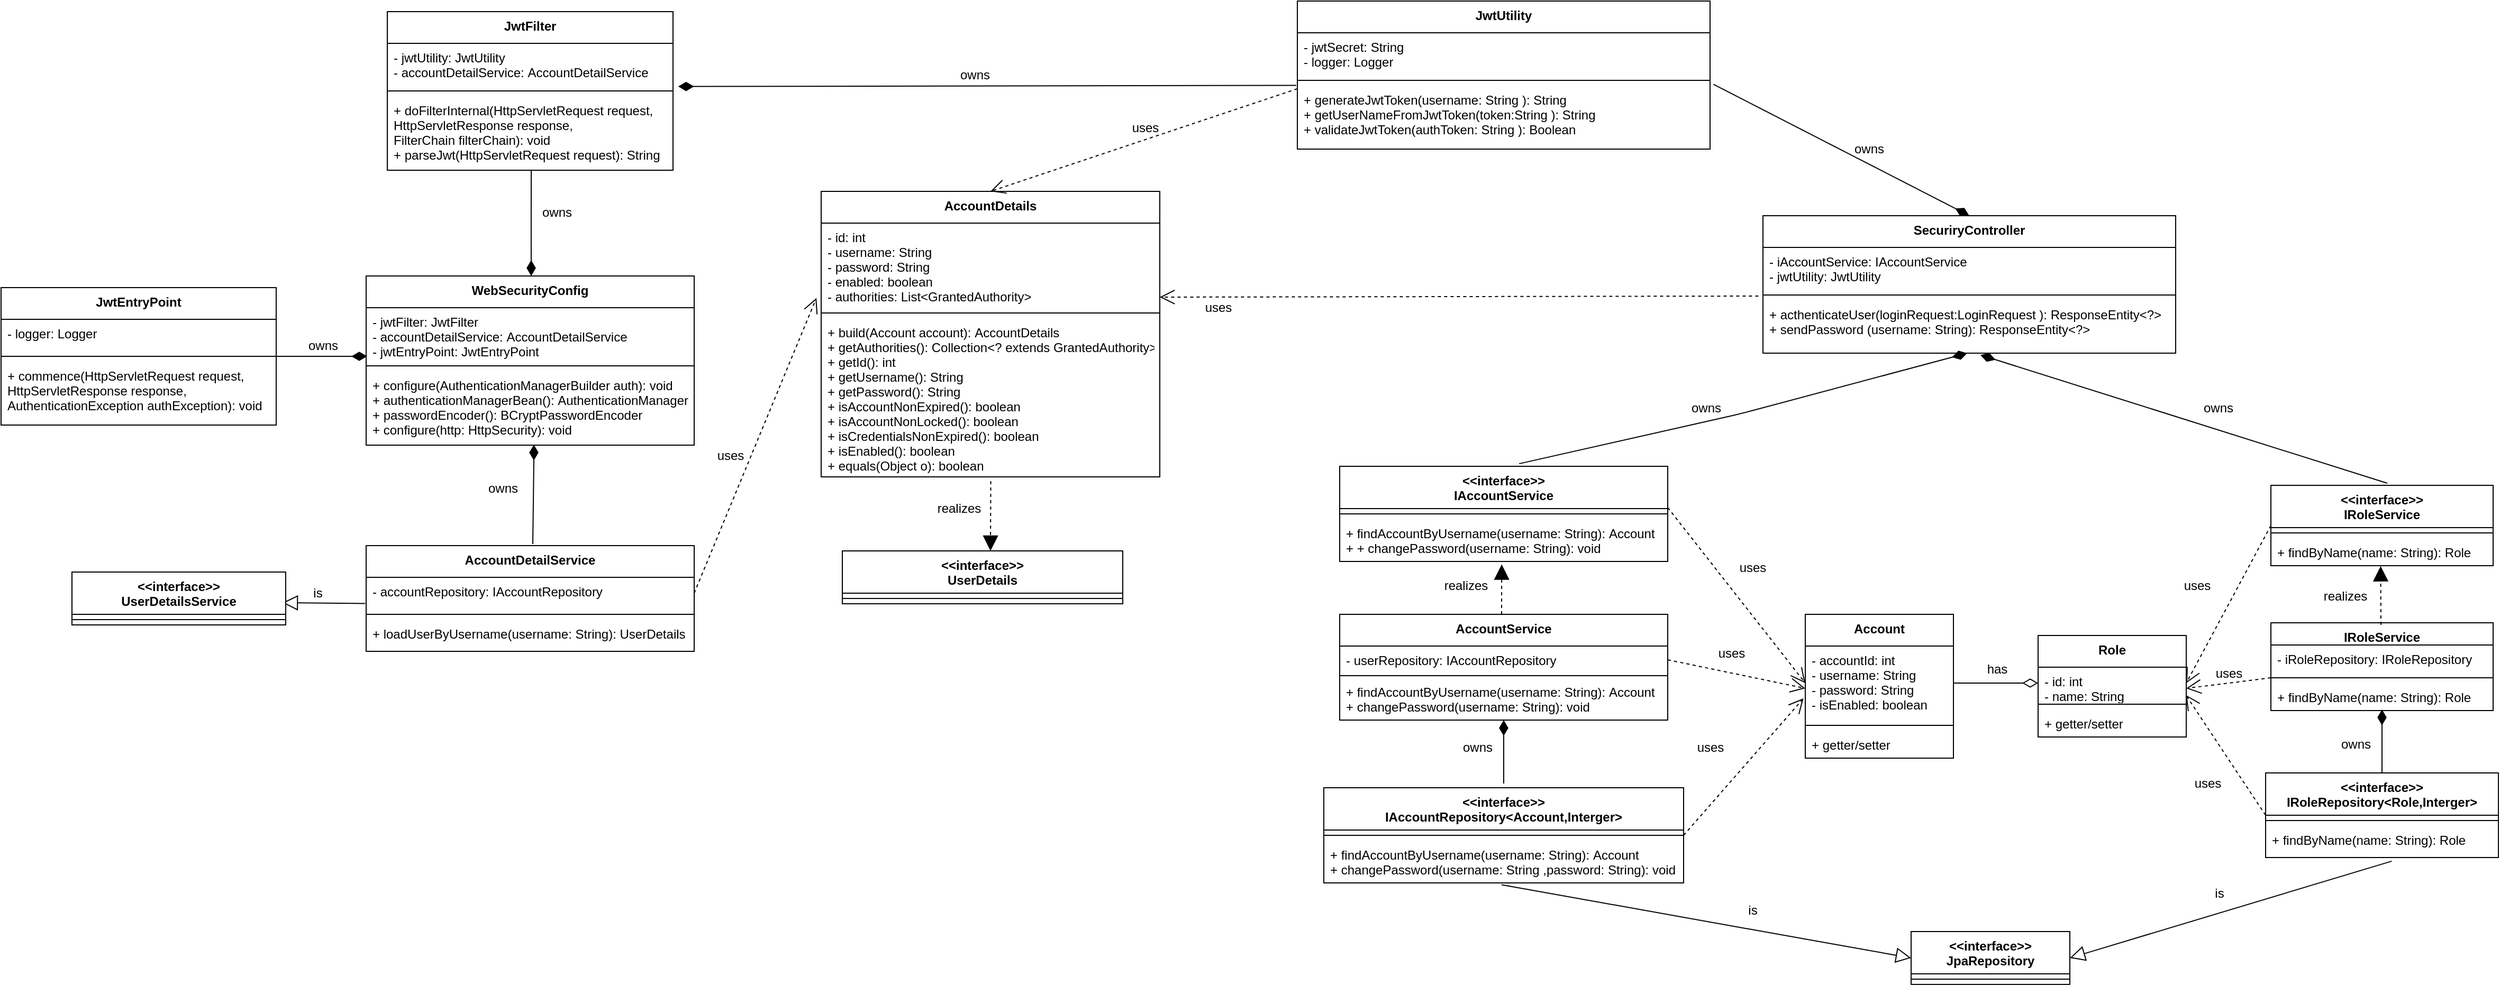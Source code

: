 <?xml version="1.0" encoding="UTF-8"?>
<mxfile version="21.1.1" type="google">
  <diagram name="Page-1" id="tdazp9f5zMu5pBbOTb5G">
    <mxGraphModel dx="1970" dy="427" grid="1" gridSize="10" guides="1" tooltips="1" connect="1" arrows="1" fold="1" page="1" pageScale="1" pageWidth="850" pageHeight="1100" math="0" shadow="0">
      <root>
        <mxCell id="0" />
        <mxCell id="1" parent="0" />
        <mxCell id="w7gPtx3uRcemljT8FCa9-7" value="" style="group;labelBackgroundColor=none;rotation=90;" parent="1" connectable="0" vertex="1">
          <mxGeometry x="-45" y="745" width="110" height="20" as="geometry" />
        </mxCell>
        <mxCell id="w7gPtx3uRcemljT8FCa9-8" value="" style="endArrow=diamondThin;endFill=1;endSize=12;html=1;labelBackgroundColor=none;fontColor=default;" parent="w7gPtx3uRcemljT8FCa9-7" edge="1">
          <mxGeometry width="160" relative="1" as="geometry">
            <mxPoint x="71" y="-25" as="sourcePoint" />
            <mxPoint x="71" y="75" as="targetPoint" />
            <Array as="points">
              <mxPoint x="70.938" y="35" />
            </Array>
          </mxGeometry>
        </mxCell>
        <mxCell id="w7gPtx3uRcemljT8FCa9-9" value="owns" style="text;html=1;align=center;verticalAlign=middle;resizable=0;points=[];autosize=1;labelBackgroundColor=none;rotation=0;" parent="w7gPtx3uRcemljT8FCa9-7" vertex="1">
          <mxGeometry x="75.002" y="5" width="40" height="20" as="geometry" />
        </mxCell>
        <mxCell id="w7gPtx3uRcemljT8FCa9-23" value="SecuriryController" style="swimlane;fontStyle=1;align=center;verticalAlign=top;childLayout=stackLayout;horizontal=1;startSize=30;horizontalStack=0;resizeParent=1;resizeParentMax=0;resizeLast=0;collapsible=1;marginBottom=0;swimlaneLine=1;rounded=0;shadow=0;glass=0;labelBackgroundColor=none;" parent="1" vertex="1">
          <mxGeometry x="1190" y="763" width="390" height="130" as="geometry" />
        </mxCell>
        <mxCell id="w7gPtx3uRcemljT8FCa9-24" value="- iAccountService: IAccountService&#xa;- jwtUtility: JwtUtility&#xa;&#xa;" style="text;strokeColor=none;fillColor=none;align=left;verticalAlign=top;spacingLeft=4;spacingRight=4;overflow=hidden;rotatable=0;points=[[0,0.5],[1,0.5]];portConstraint=eastwest;labelBackgroundColor=none;" parent="w7gPtx3uRcemljT8FCa9-23" vertex="1">
          <mxGeometry y="30" width="390" height="40" as="geometry" />
        </mxCell>
        <mxCell id="w7gPtx3uRcemljT8FCa9-25" value="" style="line;strokeWidth=1;fillColor=none;align=left;verticalAlign=middle;spacingTop=-1;spacingLeft=3;spacingRight=3;rotatable=0;labelPosition=right;points=[];portConstraint=eastwest;labelBackgroundColor=none;" parent="w7gPtx3uRcemljT8FCa9-23" vertex="1">
          <mxGeometry y="70" width="390" height="10" as="geometry" />
        </mxCell>
        <mxCell id="w7gPtx3uRcemljT8FCa9-26" value="+ acthenticateUser(loginRequest:LoginRequest ): ResponseEntity&lt;?&gt;&#xa;+ sendPassword (username: String): ResponseEntity&lt;?&gt;" style="text;strokeColor=none;fillColor=none;align=left;verticalAlign=top;spacingLeft=4;spacingRight=4;overflow=hidden;rotatable=0;points=[[0,0.5],[1,0.5]];portConstraint=eastwest;labelBackgroundColor=none;" parent="w7gPtx3uRcemljT8FCa9-23" vertex="1">
          <mxGeometry y="80" width="390" height="50" as="geometry" />
        </mxCell>
        <mxCell id="w7gPtx3uRcemljT8FCa9-27" value="JwtUtility" style="swimlane;fontStyle=1;align=center;verticalAlign=top;childLayout=stackLayout;horizontal=1;startSize=30;horizontalStack=0;resizeParent=1;resizeParentMax=0;resizeLast=0;collapsible=1;marginBottom=0;swimlaneLine=1;rounded=0;shadow=0;glass=0;labelBackgroundColor=none;" parent="1" vertex="1">
          <mxGeometry x="750" y="560" width="390" height="140" as="geometry" />
        </mxCell>
        <mxCell id="w7gPtx3uRcemljT8FCa9-28" value="- jwtSecret: String&#xa;- logger: Logger" style="text;strokeColor=none;fillColor=none;align=left;verticalAlign=top;spacingLeft=4;spacingRight=4;overflow=hidden;rotatable=0;points=[[0,0.5],[1,0.5]];portConstraint=eastwest;labelBackgroundColor=none;" parent="w7gPtx3uRcemljT8FCa9-27" vertex="1">
          <mxGeometry y="30" width="390" height="40" as="geometry" />
        </mxCell>
        <mxCell id="w7gPtx3uRcemljT8FCa9-29" value="" style="line;strokeWidth=1;fillColor=none;align=left;verticalAlign=middle;spacingTop=-1;spacingLeft=3;spacingRight=3;rotatable=0;labelPosition=right;points=[];portConstraint=eastwest;labelBackgroundColor=none;" parent="w7gPtx3uRcemljT8FCa9-27" vertex="1">
          <mxGeometry y="70" width="390" height="10" as="geometry" />
        </mxCell>
        <mxCell id="w7gPtx3uRcemljT8FCa9-30" value="+ generateJwtToken(username: String ): String&#xa;+ getUserNameFromJwtToken(token:String ): String&#xa;+ validateJwtToken(authToken: String ): Boolean" style="text;strokeColor=none;fillColor=none;align=left;verticalAlign=top;spacingLeft=4;spacingRight=4;overflow=hidden;rotatable=0;points=[[0,0.5],[1,0.5]];portConstraint=eastwest;labelBackgroundColor=none;" parent="w7gPtx3uRcemljT8FCa9-27" vertex="1">
          <mxGeometry y="80" width="390" height="60" as="geometry" />
        </mxCell>
        <mxCell id="w7gPtx3uRcemljT8FCa9-31" value="" style="group;labelBackgroundColor=none;rotation=90;fontSize=12;" parent="1" connectable="0" vertex="1">
          <mxGeometry x="1410" y="669" width="160" height="81" as="geometry" />
        </mxCell>
        <mxCell id="w7gPtx3uRcemljT8FCa9-33" value="owns" style="text;html=1;align=center;verticalAlign=middle;resizable=0;points=[];autosize=1;labelBackgroundColor=none;rotation=0;" parent="1" vertex="1">
          <mxGeometry x="1270" y="689.5" width="40" height="20" as="geometry" />
        </mxCell>
        <mxCell id="w7gPtx3uRcemljT8FCa9-37" value="JwtFilter" style="swimlane;fontStyle=1;align=center;verticalAlign=top;childLayout=stackLayout;horizontal=1;startSize=30;horizontalStack=0;resizeParent=1;resizeParentMax=0;resizeLast=0;collapsible=1;marginBottom=0;swimlaneLine=1;rounded=0;shadow=0;glass=0;labelBackgroundColor=none;" parent="1" vertex="1">
          <mxGeometry x="-110" y="570" width="270" height="150" as="geometry" />
        </mxCell>
        <mxCell id="w7gPtx3uRcemljT8FCa9-38" value="- jwtUtility: JwtUtility&#xa;- accountDetailService: AccountDetailService&#xa;&#xa;" style="text;strokeColor=none;fillColor=none;align=left;verticalAlign=top;spacingLeft=4;spacingRight=4;overflow=hidden;rotatable=0;points=[[0,0.5],[1,0.5]];portConstraint=eastwest;labelBackgroundColor=none;" parent="w7gPtx3uRcemljT8FCa9-37" vertex="1">
          <mxGeometry y="30" width="270" height="40" as="geometry" />
        </mxCell>
        <mxCell id="w7gPtx3uRcemljT8FCa9-39" value="" style="line;strokeWidth=1;fillColor=none;align=left;verticalAlign=middle;spacingTop=-1;spacingLeft=3;spacingRight=3;rotatable=0;labelPosition=right;points=[];portConstraint=eastwest;labelBackgroundColor=none;" parent="w7gPtx3uRcemljT8FCa9-37" vertex="1">
          <mxGeometry y="70" width="270" height="10" as="geometry" />
        </mxCell>
        <mxCell id="w7gPtx3uRcemljT8FCa9-40" value="+ doFilterInternal(HttpServletRequest request, &#xa;HttpServletResponse response,&#xa;                                FilterChain filterChain): void&#xa;+ parseJwt(HttpServletRequest request): String" style="text;strokeColor=none;fillColor=none;align=left;verticalAlign=top;spacingLeft=4;spacingRight=4;overflow=hidden;rotatable=0;points=[[0,0.5],[1,0.5]];portConstraint=eastwest;labelBackgroundColor=none;" parent="w7gPtx3uRcemljT8FCa9-37" vertex="1">
          <mxGeometry y="80" width="270" height="70" as="geometry" />
        </mxCell>
        <mxCell id="w7gPtx3uRcemljT8FCa9-48" value="" style="group;labelBackgroundColor=none;rotation=-90;" parent="1" connectable="0" vertex="1">
          <mxGeometry x="1160" y="949" width="160" height="126" as="geometry" />
        </mxCell>
        <mxCell id="w7gPtx3uRcemljT8FCa9-49" value="owns" style="text;html=1;align=center;verticalAlign=middle;resizable=0;points=[];autosize=1;labelBackgroundColor=none;rotation=0;" parent="w7gPtx3uRcemljT8FCa9-48" vertex="1">
          <mxGeometry x="-44" y="-14" width="40" height="20" as="geometry" />
        </mxCell>
        <mxCell id="w7gPtx3uRcemljT8FCa9-50" value="" style="endArrow=diamondThin;endFill=1;endSize=12;html=1;labelBackgroundColor=none;fontColor=default;entryX=0.495;entryY=1;entryDx=0;entryDy=0;entryPerimeter=0;exitX=0.547;exitY=-0.027;exitDx=0;exitDy=0;exitPerimeter=0;" parent="1" source="w7gPtx3uRcemljT8FCa9-51" target="w7gPtx3uRcemljT8FCa9-26" edge="1">
          <mxGeometry width="160" relative="1" as="geometry">
            <mxPoint x="943" y="1010" as="sourcePoint" />
            <mxPoint x="943" y="906" as="targetPoint" />
            <Array as="points">
              <mxPoint x="1170" y="950" />
            </Array>
          </mxGeometry>
        </mxCell>
        <mxCell id="w7gPtx3uRcemljT8FCa9-51" value="&lt;&lt;interface&gt;&gt;&#xa;IAccountService" style="swimlane;fontStyle=1;align=center;verticalAlign=top;childLayout=stackLayout;horizontal=1;startSize=40;horizontalStack=0;resizeParent=1;resizeParentMax=0;resizeLast=0;collapsible=1;marginBottom=0;swimlaneLine=1;rounded=0;shadow=0;glass=0;labelBackgroundColor=none;" parent="1" vertex="1">
          <mxGeometry x="790" y="1000" width="310" height="90" as="geometry" />
        </mxCell>
        <mxCell id="w7gPtx3uRcemljT8FCa9-52" value="" style="line;strokeWidth=1;fillColor=none;align=left;verticalAlign=middle;spacingTop=-1;spacingLeft=3;spacingRight=3;rotatable=0;labelPosition=right;points=[];portConstraint=eastwest;labelBackgroundColor=none;" parent="w7gPtx3uRcemljT8FCa9-51" vertex="1">
          <mxGeometry y="40" width="310" height="10" as="geometry" />
        </mxCell>
        <mxCell id="w7gPtx3uRcemljT8FCa9-53" value="+ findAccountByUsername(username: String): Account&#xa;+ + changePassword(username: String): void" style="text;strokeColor=none;fillColor=none;align=left;verticalAlign=top;spacingLeft=4;spacingRight=4;overflow=hidden;rotatable=0;points=[[0,0.5],[1,0.5]];portConstraint=eastwest;labelBackgroundColor=none;" parent="w7gPtx3uRcemljT8FCa9-51" vertex="1">
          <mxGeometry y="50" width="310" height="40" as="geometry" />
        </mxCell>
        <mxCell id="w7gPtx3uRcemljT8FCa9-54" value="Account" style="swimlane;fontStyle=1;align=center;verticalAlign=top;childLayout=stackLayout;horizontal=1;startSize=30;horizontalStack=0;resizeParent=1;resizeParentMax=0;resizeLast=0;collapsible=1;marginBottom=0;swimlaneLine=1;rounded=0;shadow=0;glass=0;labelBackgroundColor=none;" parent="1" vertex="1">
          <mxGeometry x="1230" y="1140" width="140" height="136" as="geometry" />
        </mxCell>
        <mxCell id="w7gPtx3uRcemljT8FCa9-55" value="- accountId: int&#xa;- username: String&#xa;- password: String&#xa;- isEnabled: boolean" style="text;strokeColor=none;fillColor=none;align=left;verticalAlign=top;spacingLeft=4;spacingRight=4;overflow=hidden;rotatable=0;points=[[0,0.5],[1,0.5]];portConstraint=eastwest;labelBackgroundColor=none;" parent="w7gPtx3uRcemljT8FCa9-54" vertex="1">
          <mxGeometry y="30" width="140" height="70" as="geometry" />
        </mxCell>
        <mxCell id="w7gPtx3uRcemljT8FCa9-56" value="" style="line;strokeWidth=1;fillColor=none;align=left;verticalAlign=middle;spacingTop=-1;spacingLeft=3;spacingRight=3;rotatable=0;labelPosition=right;points=[];portConstraint=eastwest;labelBackgroundColor=none;" parent="w7gPtx3uRcemljT8FCa9-54" vertex="1">
          <mxGeometry y="100" width="140" height="10" as="geometry" />
        </mxCell>
        <mxCell id="w7gPtx3uRcemljT8FCa9-57" value="+ getter/setter" style="text;strokeColor=none;fillColor=none;align=left;verticalAlign=top;spacingLeft=4;spacingRight=4;overflow=hidden;rotatable=0;points=[[0,0.5],[1,0.5]];portConstraint=eastwest;labelBackgroundColor=none;" parent="w7gPtx3uRcemljT8FCa9-54" vertex="1">
          <mxGeometry y="110" width="140" height="26" as="geometry" />
        </mxCell>
        <mxCell id="QwmQptPdiA0MiXCpRBTf-1" value="WebSecurityConfig" style="swimlane;fontStyle=1;align=center;verticalAlign=top;childLayout=stackLayout;horizontal=1;startSize=30;horizontalStack=0;resizeParent=1;resizeParentMax=0;resizeLast=0;collapsible=1;marginBottom=0;swimlaneLine=1;rounded=0;shadow=0;glass=0;labelBackgroundColor=none;" parent="1" vertex="1">
          <mxGeometry x="-130" y="820" width="310" height="160" as="geometry" />
        </mxCell>
        <mxCell id="QwmQptPdiA0MiXCpRBTf-2" value="- jwtFilter: JwtFilter&#xa;- accountDetailService: AccountDetailService&#xa;- jwtEntryPoint: JwtEntryPoint&#xa;" style="text;strokeColor=none;fillColor=none;align=left;verticalAlign=top;spacingLeft=4;spacingRight=4;overflow=hidden;rotatable=0;points=[[0,0.5],[1,0.5]];portConstraint=eastwest;labelBackgroundColor=none;" parent="QwmQptPdiA0MiXCpRBTf-1" vertex="1">
          <mxGeometry y="30" width="310" height="50" as="geometry" />
        </mxCell>
        <mxCell id="QwmQptPdiA0MiXCpRBTf-3" value="" style="line;strokeWidth=1;fillColor=none;align=left;verticalAlign=middle;spacingTop=-1;spacingLeft=3;spacingRight=3;rotatable=0;labelPosition=right;points=[];portConstraint=eastwest;labelBackgroundColor=none;" parent="QwmQptPdiA0MiXCpRBTf-1" vertex="1">
          <mxGeometry y="80" width="310" height="10" as="geometry" />
        </mxCell>
        <mxCell id="QwmQptPdiA0MiXCpRBTf-4" value="+ configure(AuthenticationManagerBuilder auth): void&#xa;+ authenticationManagerBean(): AuthenticationManager&#xa;+ passwordEncoder(): BCryptPasswordEncoder&#xa;+ configure(http: HttpSecurity): void" style="text;strokeColor=none;fillColor=none;align=left;verticalAlign=top;spacingLeft=4;spacingRight=4;overflow=hidden;rotatable=0;points=[[0,0.5],[1,0.5]];portConstraint=eastwest;labelBackgroundColor=none;" parent="QwmQptPdiA0MiXCpRBTf-1" vertex="1">
          <mxGeometry y="90" width="310" height="70" as="geometry" />
        </mxCell>
        <mxCell id="BWoj2JAu0uHLrCxFoVdS-1" value="AccountDetailService" style="swimlane;fontStyle=1;align=center;verticalAlign=top;childLayout=stackLayout;horizontal=1;startSize=30;horizontalStack=0;resizeParent=1;resizeParentMax=0;resizeLast=0;collapsible=1;marginBottom=0;swimlaneLine=1;rounded=0;shadow=0;glass=0;labelBackgroundColor=none;" parent="1" vertex="1">
          <mxGeometry x="-130" y="1075" width="310" height="100" as="geometry" />
        </mxCell>
        <mxCell id="BWoj2JAu0uHLrCxFoVdS-2" value="- accountRepository: IAccountRepository" style="text;strokeColor=none;fillColor=none;align=left;verticalAlign=top;spacingLeft=4;spacingRight=4;overflow=hidden;rotatable=0;points=[[0,0.5],[1,0.5]];portConstraint=eastwest;labelBackgroundColor=none;" parent="BWoj2JAu0uHLrCxFoVdS-1" vertex="1">
          <mxGeometry y="30" width="310" height="30" as="geometry" />
        </mxCell>
        <mxCell id="BWoj2JAu0uHLrCxFoVdS-3" value="" style="line;strokeWidth=1;fillColor=none;align=left;verticalAlign=middle;spacingTop=-1;spacingLeft=3;spacingRight=3;rotatable=0;labelPosition=right;points=[];portConstraint=eastwest;labelBackgroundColor=none;" parent="BWoj2JAu0uHLrCxFoVdS-1" vertex="1">
          <mxGeometry y="60" width="310" height="10" as="geometry" />
        </mxCell>
        <mxCell id="BWoj2JAu0uHLrCxFoVdS-4" value="+ loadUserByUsername(username: String): UserDetails" style="text;strokeColor=none;fillColor=none;align=left;verticalAlign=top;spacingLeft=4;spacingRight=4;overflow=hidden;rotatable=0;points=[[0,0.5],[1,0.5]];portConstraint=eastwest;labelBackgroundColor=none;" parent="BWoj2JAu0uHLrCxFoVdS-1" vertex="1">
          <mxGeometry y="70" width="310" height="30" as="geometry" />
        </mxCell>
        <mxCell id="BWoj2JAu0uHLrCxFoVdS-8" value="&lt;&lt;interface&gt;&gt;&#xa;IAccountRepository&lt;Account,Interger&gt;" style="swimlane;fontStyle=1;align=center;verticalAlign=top;childLayout=stackLayout;horizontal=1;startSize=40;horizontalStack=0;resizeParent=1;resizeParentMax=0;resizeLast=0;collapsible=1;marginBottom=0;swimlaneLine=1;rounded=0;shadow=0;glass=0;labelBackgroundColor=none;" parent="1" vertex="1">
          <mxGeometry x="775.0" y="1304" width="340" height="90" as="geometry" />
        </mxCell>
        <mxCell id="BWoj2JAu0uHLrCxFoVdS-10" value="" style="line;strokeWidth=1;fillColor=none;align=left;verticalAlign=middle;spacingTop=-1;spacingLeft=3;spacingRight=3;rotatable=0;labelPosition=right;points=[];portConstraint=eastwest;labelBackgroundColor=none;" parent="BWoj2JAu0uHLrCxFoVdS-8" vertex="1">
          <mxGeometry y="40" width="340" height="10" as="geometry" />
        </mxCell>
        <mxCell id="BWoj2JAu0uHLrCxFoVdS-11" value="+ findAccountByUsername(username: String): Account&#xa;+ changePassword(username: String ,password: String): void" style="text;strokeColor=none;fillColor=none;align=left;verticalAlign=top;spacingLeft=4;spacingRight=4;overflow=hidden;rotatable=0;points=[[0,0.5],[1,0.5]];portConstraint=eastwest;labelBackgroundColor=none;" parent="BWoj2JAu0uHLrCxFoVdS-8" vertex="1">
          <mxGeometry y="50" width="340" height="40" as="geometry" />
        </mxCell>
        <mxCell id="BWoj2JAu0uHLrCxFoVdS-12" value="JwtEntryPoint" style="swimlane;fontStyle=1;align=center;verticalAlign=top;childLayout=stackLayout;horizontal=1;startSize=30;horizontalStack=0;resizeParent=1;resizeParentMax=0;resizeLast=0;collapsible=1;marginBottom=0;swimlaneLine=1;rounded=0;shadow=0;glass=0;labelBackgroundColor=none;" parent="1" vertex="1">
          <mxGeometry x="-475" y="831" width="260" height="130" as="geometry" />
        </mxCell>
        <mxCell id="BWoj2JAu0uHLrCxFoVdS-13" value="- logger: Logger" style="text;strokeColor=none;fillColor=none;align=left;verticalAlign=top;spacingLeft=4;spacingRight=4;overflow=hidden;rotatable=0;points=[[0,0.5],[1,0.5]];portConstraint=eastwest;labelBackgroundColor=none;" parent="BWoj2JAu0uHLrCxFoVdS-12" vertex="1">
          <mxGeometry y="30" width="260" height="30" as="geometry" />
        </mxCell>
        <mxCell id="BWoj2JAu0uHLrCxFoVdS-14" value="" style="line;strokeWidth=1;fillColor=none;align=left;verticalAlign=middle;spacingTop=-1;spacingLeft=3;spacingRight=3;rotatable=0;labelPosition=right;points=[];portConstraint=eastwest;labelBackgroundColor=none;" parent="BWoj2JAu0uHLrCxFoVdS-12" vertex="1">
          <mxGeometry y="60" width="260" height="10" as="geometry" />
        </mxCell>
        <mxCell id="BWoj2JAu0uHLrCxFoVdS-15" value="+ commence(HttpServletRequest request, &#xa;HttpServletResponse response, &#xa;AuthenticationException authException): void" style="text;strokeColor=none;fillColor=none;align=left;verticalAlign=top;spacingLeft=4;spacingRight=4;overflow=hidden;rotatable=0;points=[[0,0.5],[1,0.5]];portConstraint=eastwest;labelBackgroundColor=none;" parent="BWoj2JAu0uHLrCxFoVdS-12" vertex="1">
          <mxGeometry y="70" width="260" height="60" as="geometry" />
        </mxCell>
        <mxCell id="BWoj2JAu0uHLrCxFoVdS-18" value="" style="endArrow=diamondThin;endFill=1;endSize=12;html=1;labelBackgroundColor=none;fontColor=default;" parent="1" edge="1">
          <mxGeometry width="160" relative="1" as="geometry">
            <mxPoint x="-269" y="896" as="sourcePoint" />
            <mxPoint x="-129" y="896" as="targetPoint" />
            <Array as="points" />
          </mxGeometry>
        </mxCell>
        <mxCell id="BWoj2JAu0uHLrCxFoVdS-19" value="owns" style="text;html=1;align=center;verticalAlign=middle;resizable=0;points=[];autosize=1;labelBackgroundColor=none;rotation=0;" parent="1" vertex="1">
          <mxGeometry x="-191" y="876" width="40" height="20" as="geometry" />
        </mxCell>
        <mxCell id="BWoj2JAu0uHLrCxFoVdS-20" value="" style="group;labelBackgroundColor=none;rotation=-90;" parent="1" connectable="0" vertex="1">
          <mxGeometry x="-40.5" y="1017.5" width="105" height="20" as="geometry" />
        </mxCell>
        <mxCell id="BWoj2JAu0uHLrCxFoVdS-21" value="" style="endArrow=diamondThin;endFill=1;endSize=12;html=1;labelBackgroundColor=none;fontColor=default;" parent="BWoj2JAu0uHLrCxFoVdS-20" edge="1">
          <mxGeometry width="160" relative="1" as="geometry">
            <mxPoint x="68" y="56" as="sourcePoint" />
            <mxPoint x="69" y="-38" as="targetPoint" />
            <Array as="points">
              <mxPoint x="69" y="-24" />
            </Array>
          </mxGeometry>
        </mxCell>
        <mxCell id="BWoj2JAu0uHLrCxFoVdS-22" value="owns" style="text;html=1;align=center;verticalAlign=middle;resizable=0;points=[];autosize=1;labelBackgroundColor=none;rotation=0;" parent="BWoj2JAu0uHLrCxFoVdS-20" vertex="1">
          <mxGeometry x="19" y="-7" width="40" height="20" as="geometry" />
        </mxCell>
        <mxCell id="BWoj2JAu0uHLrCxFoVdS-24" value="owns" style="text;html=1;align=center;verticalAlign=middle;resizable=0;points=[];autosize=1;labelBackgroundColor=none;rotation=0;" parent="1" vertex="1">
          <mxGeometry x="425" y="620" width="40" height="20" as="geometry" />
        </mxCell>
        <mxCell id="BWoj2JAu0uHLrCxFoVdS-25" value="" style="endArrow=diamondThin;endFill=1;endSize=12;html=1;labelBackgroundColor=none;fontColor=default;exitX=-0.003;exitY=-0.005;exitDx=0;exitDy=0;exitPerimeter=0;entryX=1.018;entryY=1.02;entryDx=0;entryDy=0;entryPerimeter=0;" parent="1" source="w7gPtx3uRcemljT8FCa9-30" target="w7gPtx3uRcemljT8FCa9-38" edge="1">
          <mxGeometry width="160" relative="1" as="geometry">
            <mxPoint x="537" y="640" as="sourcePoint" />
            <mxPoint x="347" y="640" as="targetPoint" />
            <Array as="points" />
          </mxGeometry>
        </mxCell>
        <mxCell id="BWoj2JAu0uHLrCxFoVdS-26" value="AccountDetails" style="swimlane;fontStyle=1;align=center;verticalAlign=top;childLayout=stackLayout;horizontal=1;startSize=30;horizontalStack=0;resizeParent=1;resizeParentMax=0;resizeLast=0;collapsible=1;marginBottom=0;swimlaneLine=1;rounded=0;shadow=0;glass=0;labelBackgroundColor=none;" parent="1" vertex="1">
          <mxGeometry x="300" y="740" width="320" height="270" as="geometry" />
        </mxCell>
        <mxCell id="BWoj2JAu0uHLrCxFoVdS-27" value="- id: int&#xa;- username: String&#xa;- password: String&#xa;- enabled: boolean&#xa;- authorities: List&lt;GrantedAuthority&gt;" style="text;strokeColor=none;fillColor=none;align=left;verticalAlign=top;spacingLeft=4;spacingRight=4;overflow=hidden;rotatable=0;points=[[0,0.5],[1,0.5]];portConstraint=eastwest;labelBackgroundColor=none;" parent="BWoj2JAu0uHLrCxFoVdS-26" vertex="1">
          <mxGeometry y="30" width="320" height="80" as="geometry" />
        </mxCell>
        <mxCell id="BWoj2JAu0uHLrCxFoVdS-28" value="" style="line;strokeWidth=1;fillColor=none;align=left;verticalAlign=middle;spacingTop=-1;spacingLeft=3;spacingRight=3;rotatable=0;labelPosition=right;points=[];portConstraint=eastwest;labelBackgroundColor=none;" parent="BWoj2JAu0uHLrCxFoVdS-26" vertex="1">
          <mxGeometry y="110" width="320" height="10" as="geometry" />
        </mxCell>
        <mxCell id="BWoj2JAu0uHLrCxFoVdS-29" value="+ build(Account account): AccountDetails&#xa;+ getAuthorities(): Collection&lt;? extends GrantedAuthority&gt;&#xa;+ getId(): int&#xa;+ getUsername(): String&#xa;+ getPassword(): String&#xa;+ isAccountNonExpired(): boolean&#xa;+ isAccountNonLocked(): boolean&#xa;+ isCredentialsNonExpired(): boolean&#xa;+ isEnabled(): boolean&#xa;+ equals(Object o): boolean" style="text;strokeColor=none;fillColor=none;align=left;verticalAlign=top;spacingLeft=4;spacingRight=4;overflow=hidden;rotatable=0;points=[[0,0.5],[1,0.5]];portConstraint=eastwest;labelBackgroundColor=none;" parent="BWoj2JAu0uHLrCxFoVdS-26" vertex="1">
          <mxGeometry y="120" width="320" height="150" as="geometry" />
        </mxCell>
        <mxCell id="BWoj2JAu0uHLrCxFoVdS-30" value="&lt;&lt;interface&gt;&gt;&#xa;UserDetails" style="swimlane;fontStyle=1;align=center;verticalAlign=top;childLayout=stackLayout;horizontal=1;startSize=40;horizontalStack=0;resizeParent=1;resizeParentMax=0;resizeLast=0;collapsible=1;marginBottom=0;swimlaneLine=1;rounded=0;shadow=0;glass=0;labelBackgroundColor=none;" parent="1" vertex="1">
          <mxGeometry x="320" y="1080" width="265" height="50" as="geometry" />
        </mxCell>
        <mxCell id="BWoj2JAu0uHLrCxFoVdS-31" value="" style="line;strokeWidth=1;fillColor=none;align=left;verticalAlign=middle;spacingTop=-1;spacingLeft=3;spacingRight=3;rotatable=0;labelPosition=right;points=[];portConstraint=eastwest;labelBackgroundColor=none;" parent="BWoj2JAu0uHLrCxFoVdS-30" vertex="1">
          <mxGeometry y="40" width="265" height="10" as="geometry" />
        </mxCell>
        <mxCell id="BWoj2JAu0uHLrCxFoVdS-39" value="is" style="text;html=1;align=center;verticalAlign=middle;resizable=0;points=[];autosize=1;labelBackgroundColor=none;" parent="1" vertex="1">
          <mxGeometry x="-186" y="1110" width="20" height="20" as="geometry" />
        </mxCell>
        <mxCell id="BWoj2JAu0uHLrCxFoVdS-40" value="" style="endArrow=block;endFill=0;endSize=12;html=1;labelBackgroundColor=none;fontColor=default;exitX=-0.003;exitY=0.823;exitDx=0;exitDy=0;exitPerimeter=0;" parent="1" source="BWoj2JAu0uHLrCxFoVdS-2" edge="1">
          <mxGeometry width="160" relative="1" as="geometry">
            <mxPoint x="-69.62" y="1130.5" as="sourcePoint" />
            <mxPoint x="-209" y="1129" as="targetPoint" />
          </mxGeometry>
        </mxCell>
        <mxCell id="BWoj2JAu0uHLrCxFoVdS-42" value="&lt;&lt;interface&gt;&gt;&#xa;UserDetailsService" style="swimlane;fontStyle=1;align=center;verticalAlign=top;childLayout=stackLayout;horizontal=1;startSize=40;horizontalStack=0;resizeParent=1;resizeParentMax=0;resizeLast=0;collapsible=1;marginBottom=0;swimlaneLine=1;rounded=0;shadow=0;glass=0;labelBackgroundColor=none;" parent="1" vertex="1">
          <mxGeometry x="-408" y="1100" width="202" height="50" as="geometry" />
        </mxCell>
        <mxCell id="BWoj2JAu0uHLrCxFoVdS-43" value="" style="line;strokeWidth=1;fillColor=none;align=left;verticalAlign=middle;spacingTop=-1;spacingLeft=3;spacingRight=3;rotatable=0;labelPosition=right;points=[];portConstraint=eastwest;labelBackgroundColor=none;" parent="BWoj2JAu0uHLrCxFoVdS-42" vertex="1">
          <mxGeometry y="40" width="202" height="10" as="geometry" />
        </mxCell>
        <mxCell id="BWoj2JAu0uHLrCxFoVdS-44" value="" style="group;labelBackgroundColor=none;rotation=-90;" parent="1" connectable="0" vertex="1">
          <mxGeometry x="-40" y="1207" width="105" height="20" as="geometry" />
        </mxCell>
        <mxCell id="BWoj2JAu0uHLrCxFoVdS-51" value="" style="group;labelBackgroundColor=none;" parent="1" connectable="0" vertex="1">
          <mxGeometry x="125" y="980" width="170" height="20" as="geometry" />
        </mxCell>
        <mxCell id="BWoj2JAu0uHLrCxFoVdS-53" value="uses" style="text;html=1;align=center;verticalAlign=middle;resizable=0;points=[];autosize=1;labelBackgroundColor=none;" parent="BWoj2JAu0uHLrCxFoVdS-51" vertex="1">
          <mxGeometry x="69.062" width="40" height="20" as="geometry" />
        </mxCell>
        <mxCell id="BWoj2JAu0uHLrCxFoVdS-52" value="" style="endArrow=open;dashed=1;endFill=0;endSize=12;html=1;labelBackgroundColor=none;fontColor=default;exitX=1;exitY=0.5;exitDx=0;exitDy=0;entryX=-0.014;entryY=0.885;entryDx=0;entryDy=0;entryPerimeter=0;" parent="1" source="BWoj2JAu0uHLrCxFoVdS-2" target="BWoj2JAu0uHLrCxFoVdS-27" edge="1">
          <mxGeometry width="160" relative="1" as="geometry">
            <mxPoint x="70" y="1030" as="sourcePoint" />
            <mxPoint x="240" y="1030" as="targetPoint" />
          </mxGeometry>
        </mxCell>
        <mxCell id="BWoj2JAu0uHLrCxFoVdS-54" value="" style="group;labelBackgroundColor=none;" parent="1" connectable="0" vertex="1">
          <mxGeometry x="590" y="840" width="160" height="20" as="geometry" />
        </mxCell>
        <mxCell id="BWoj2JAu0uHLrCxFoVdS-56" value="uses" style="text;html=1;align=center;verticalAlign=middle;resizable=0;points=[];autosize=1;labelBackgroundColor=none;" parent="BWoj2JAu0uHLrCxFoVdS-54" vertex="1">
          <mxGeometry x="65" width="40" height="20" as="geometry" />
        </mxCell>
        <mxCell id="BWoj2JAu0uHLrCxFoVdS-55" value="" style="endArrow=open;dashed=1;endFill=0;endSize=12;html=1;labelBackgroundColor=none;fontColor=default;exitX=-0.011;exitY=1.15;exitDx=0;exitDy=0;exitPerimeter=0;" parent="1" source="w7gPtx3uRcemljT8FCa9-24" edge="1">
          <mxGeometry width="160" relative="1" as="geometry">
            <mxPoint x="590" y="860" as="sourcePoint" />
            <mxPoint x="620" y="840" as="targetPoint" />
          </mxGeometry>
        </mxCell>
        <mxCell id="BWoj2JAu0uHLrCxFoVdS-58" value="" style="endArrow=open;dashed=1;endFill=0;endSize=12;html=1;labelBackgroundColor=none;fontColor=default;exitX=0;exitY=0.049;exitDx=0;exitDy=0;entryX=0.5;entryY=0;entryDx=0;entryDy=0;exitPerimeter=0;" parent="1" source="w7gPtx3uRcemljT8FCa9-30" target="BWoj2JAu0uHLrCxFoVdS-26" edge="1">
          <mxGeometry width="160" relative="1" as="geometry">
            <mxPoint x="710" y="663.5" as="sourcePoint" />
            <mxPoint x="580" y="706.5" as="targetPoint" />
          </mxGeometry>
        </mxCell>
        <mxCell id="BWoj2JAu0uHLrCxFoVdS-59" value="" style="group;labelBackgroundColor=none;" parent="1" connectable="0" vertex="1">
          <mxGeometry x="521" y="669.5" width="160" height="20" as="geometry" />
        </mxCell>
        <mxCell id="BWoj2JAu0uHLrCxFoVdS-60" value="uses" style="text;html=1;align=center;verticalAlign=middle;resizable=0;points=[];autosize=1;labelBackgroundColor=none;" parent="BWoj2JAu0uHLrCxFoVdS-59" vertex="1">
          <mxGeometry x="65" width="40" height="20" as="geometry" />
        </mxCell>
        <mxCell id="BWoj2JAu0uHLrCxFoVdS-62" value="uses" style="text;html=1;align=center;verticalAlign=middle;resizable=0;points=[];autosize=1;labelBackgroundColor=none;rotation=0;" parent="1" vertex="1">
          <mxGeometry x="1160" y="1086" width="40" height="20" as="geometry" />
        </mxCell>
        <mxCell id="BWoj2JAu0uHLrCxFoVdS-63" value="" style="endArrow=open;dashed=1;endFill=0;endSize=12;html=1;labelBackgroundColor=none;fontColor=default;entryX=0;entryY=0.5;entryDx=0;entryDy=0;" parent="1" target="w7gPtx3uRcemljT8FCa9-55" edge="1">
          <mxGeometry width="160" relative="1" as="geometry">
            <mxPoint x="1100.003" y="1039" as="sourcePoint" />
            <mxPoint x="1200" y="1039" as="targetPoint" />
          </mxGeometry>
        </mxCell>
        <mxCell id="BWoj2JAu0uHLrCxFoVdS-66" value="" style="group;labelBackgroundColor=none;" parent="1" connectable="0" vertex="1">
          <mxGeometry x="360" y="1160" width="160" height="20" as="geometry" />
        </mxCell>
        <mxCell id="BWoj2JAu0uHLrCxFoVdS-68" value="realizes" style="text;html=1;align=center;verticalAlign=middle;resizable=0;points=[];autosize=1;labelBackgroundColor=none;" parent="1" vertex="1">
          <mxGeometry x="400" y="1030" width="60" height="20" as="geometry" />
        </mxCell>
        <mxCell id="BWoj2JAu0uHLrCxFoVdS-67" value="" style="endArrow=block;endFill=1;endSize=12;html=1;dashed=1;labelBackgroundColor=none;fontColor=default;exitX=0.504;exitY=1.027;exitDx=0;exitDy=0;exitPerimeter=0;" parent="1" edge="1">
          <mxGeometry width="160" relative="1" as="geometry">
            <mxPoint x="460.28" y="1014.05" as="sourcePoint" />
            <mxPoint x="460" y="1080" as="targetPoint" />
          </mxGeometry>
        </mxCell>
        <mxCell id="BWoj2JAu0uHLrCxFoVdS-70" value="realizes" style="text;html=1;align=center;verticalAlign=middle;resizable=0;points=[];autosize=1;labelBackgroundColor=none;" parent="1" vertex="1">
          <mxGeometry x="878.82" y="1102.98" width="60" height="20" as="geometry" />
        </mxCell>
        <mxCell id="BWoj2JAu0uHLrCxFoVdS-71" value="" style="endArrow=block;endFill=1;endSize=12;html=1;dashed=1;labelBackgroundColor=none;fontColor=default;entryX=0.494;entryY=1.068;entryDx=0;entryDy=0;entryPerimeter=0;" parent="1" target="w7gPtx3uRcemljT8FCa9-53" edge="1">
          <mxGeometry width="160" relative="1" as="geometry">
            <mxPoint x="943" y="1140" as="sourcePoint" />
            <mxPoint x="940" y="1090" as="targetPoint" />
          </mxGeometry>
        </mxCell>
        <mxCell id="BWoj2JAu0uHLrCxFoVdS-72" value="AccountService" style="swimlane;fontStyle=1;align=center;verticalAlign=top;childLayout=stackLayout;horizontal=1;startSize=30;horizontalStack=0;resizeParent=1;resizeParentMax=0;resizeLast=0;collapsible=1;marginBottom=0;swimlaneLine=1;rounded=0;shadow=0;glass=0;labelBackgroundColor=none;" parent="1" vertex="1">
          <mxGeometry x="790" y="1140" width="310" height="100" as="geometry" />
        </mxCell>
        <mxCell id="BWoj2JAu0uHLrCxFoVdS-75" value="- userRepository: IAccountRepository" style="text;strokeColor=none;fillColor=none;align=left;verticalAlign=top;spacingLeft=4;spacingRight=4;overflow=hidden;rotatable=0;points=[[0,0.5],[1,0.5]];portConstraint=eastwest;labelBackgroundColor=none;" parent="BWoj2JAu0uHLrCxFoVdS-72" vertex="1">
          <mxGeometry y="30" width="310" height="26" as="geometry" />
        </mxCell>
        <mxCell id="BWoj2JAu0uHLrCxFoVdS-73" value="" style="line;strokeWidth=1;fillColor=none;align=left;verticalAlign=middle;spacingTop=-1;spacingLeft=3;spacingRight=3;rotatable=0;labelPosition=right;points=[];portConstraint=eastwest;labelBackgroundColor=none;" parent="BWoj2JAu0uHLrCxFoVdS-72" vertex="1">
          <mxGeometry y="56" width="310" height="4" as="geometry" />
        </mxCell>
        <mxCell id="BWoj2JAu0uHLrCxFoVdS-74" value="+ findAccountByUsername(username: String): Account&#xa;+ changePassword(username: String): void" style="text;strokeColor=none;fillColor=none;align=left;verticalAlign=top;spacingLeft=4;spacingRight=4;overflow=hidden;rotatable=0;points=[[0,0.5],[1,0.5]];portConstraint=eastwest;labelBackgroundColor=none;" parent="BWoj2JAu0uHLrCxFoVdS-72" vertex="1">
          <mxGeometry y="60" width="310" height="40" as="geometry" />
        </mxCell>
        <mxCell id="BWoj2JAu0uHLrCxFoVdS-80" value="owns" style="text;html=1;align=center;verticalAlign=middle;resizable=0;points=[];autosize=1;labelBackgroundColor=none;rotation=0;" parent="1" vertex="1">
          <mxGeometry x="900" y="1256" width="40" height="20" as="geometry" />
        </mxCell>
        <mxCell id="BWoj2JAu0uHLrCxFoVdS-82" value="&lt;&lt;interface&gt;&gt;&#xa;JpaRepository" style="swimlane;fontStyle=1;align=center;verticalAlign=top;childLayout=stackLayout;horizontal=1;startSize=40;horizontalStack=0;resizeParent=1;resizeParentMax=0;resizeLast=0;collapsible=1;marginBottom=0;swimlaneLine=1;rounded=0;shadow=0;glass=0;labelBackgroundColor=none;" parent="1" vertex="1">
          <mxGeometry x="1330" y="1440" width="150" height="50" as="geometry" />
        </mxCell>
        <mxCell id="BWoj2JAu0uHLrCxFoVdS-83" value="" style="line;strokeWidth=1;fillColor=none;align=left;verticalAlign=middle;spacingTop=-1;spacingLeft=3;spacingRight=3;rotatable=0;labelPosition=right;points=[];portConstraint=eastwest;labelBackgroundColor=none;" parent="BWoj2JAu0uHLrCxFoVdS-82" vertex="1">
          <mxGeometry y="40" width="150" height="10" as="geometry" />
        </mxCell>
        <mxCell id="BWoj2JAu0uHLrCxFoVdS-85" value="" style="endArrow=block;endFill=0;endSize=12;html=1;labelBackgroundColor=none;fontColor=default;entryX=0;entryY=0.5;entryDx=0;entryDy=0;exitX=0.494;exitY=1.044;exitDx=0;exitDy=0;exitPerimeter=0;" parent="1" source="BWoj2JAu0uHLrCxFoVdS-11" target="BWoj2JAu0uHLrCxFoVdS-82" edge="1">
          <mxGeometry width="160" relative="1" as="geometry">
            <mxPoint x="615" y="1309.29" as="sourcePoint" />
            <mxPoint x="775" y="1309.29" as="targetPoint" />
          </mxGeometry>
        </mxCell>
        <mxCell id="BWoj2JAu0uHLrCxFoVdS-86" value="is" style="text;html=1;align=center;verticalAlign=middle;resizable=0;points=[];autosize=1;labelBackgroundColor=none;rotation=0;" parent="1" vertex="1">
          <mxGeometry x="1170" y="1410" width="20" height="20" as="geometry" />
        </mxCell>
        <mxCell id="BWoj2JAu0uHLrCxFoVdS-91" value="Role" style="swimlane;fontStyle=1;align=center;verticalAlign=top;childLayout=stackLayout;horizontal=1;startSize=30;horizontalStack=0;resizeParent=1;resizeParentMax=0;resizeLast=0;collapsible=1;marginBottom=0;swimlaneLine=1;rounded=0;shadow=0;glass=0;labelBackgroundColor=none;" parent="1" vertex="1">
          <mxGeometry x="1450" y="1160" width="140" height="96" as="geometry" />
        </mxCell>
        <mxCell id="BWoj2JAu0uHLrCxFoVdS-92" value="- id: int&#xa;- name: String" style="text;strokeColor=none;fillColor=none;align=left;verticalAlign=top;spacingLeft=4;spacingRight=4;overflow=hidden;rotatable=0;points=[[0,0.5],[1,0.5]];portConstraint=eastwest;labelBackgroundColor=none;" parent="BWoj2JAu0uHLrCxFoVdS-91" vertex="1">
          <mxGeometry y="30" width="140" height="30" as="geometry" />
        </mxCell>
        <mxCell id="BWoj2JAu0uHLrCxFoVdS-93" value="" style="line;strokeWidth=1;fillColor=none;align=left;verticalAlign=middle;spacingTop=-1;spacingLeft=3;spacingRight=3;rotatable=0;labelPosition=right;points=[];portConstraint=eastwest;labelBackgroundColor=none;" parent="BWoj2JAu0uHLrCxFoVdS-91" vertex="1">
          <mxGeometry y="60" width="140" height="10" as="geometry" />
        </mxCell>
        <mxCell id="BWoj2JAu0uHLrCxFoVdS-94" value="+ getter/setter" style="text;strokeColor=none;fillColor=none;align=left;verticalAlign=top;spacingLeft=4;spacingRight=4;overflow=hidden;rotatable=0;points=[[0,0.5],[1,0.5]];portConstraint=eastwest;labelBackgroundColor=none;" parent="BWoj2JAu0uHLrCxFoVdS-91" vertex="1">
          <mxGeometry y="70" width="140" height="26" as="geometry" />
        </mxCell>
        <mxCell id="BWoj2JAu0uHLrCxFoVdS-96" value="" style="group;labelBackgroundColor=none;" parent="1" connectable="0" vertex="1">
          <mxGeometry x="1331" y="1181.5" width="160" height="20" as="geometry" />
        </mxCell>
        <mxCell id="BWoj2JAu0uHLrCxFoVdS-98" value="has" style="text;html=1;align=center;verticalAlign=middle;resizable=0;points=[];autosize=1;labelBackgroundColor=none;" parent="BWoj2JAu0uHLrCxFoVdS-96" vertex="1">
          <mxGeometry x="65" width="30" height="20" as="geometry" />
        </mxCell>
        <mxCell id="BWoj2JAu0uHLrCxFoVdS-97" value="" style="endArrow=diamondThin;endFill=0;endSize=12;html=1;labelBackgroundColor=none;fontColor=default;exitX=1;exitY=0.5;exitDx=0;exitDy=0;entryX=0;entryY=0.5;entryDx=0;entryDy=0;" parent="1" source="w7gPtx3uRcemljT8FCa9-55" target="BWoj2JAu0uHLrCxFoVdS-92" edge="1">
          <mxGeometry width="160" relative="1" as="geometry">
            <mxPoint x="1310" y="1320" as="sourcePoint" />
            <mxPoint x="1470" y="1320" as="targetPoint" />
          </mxGeometry>
        </mxCell>
        <mxCell id="BWoj2JAu0uHLrCxFoVdS-100" value="uses" style="text;html=1;align=center;verticalAlign=middle;resizable=0;points=[];autosize=1;labelBackgroundColor=none;rotation=0;" parent="1" vertex="1">
          <mxGeometry x="1140" y="1167" width="40" height="20" as="geometry" />
        </mxCell>
        <mxCell id="BWoj2JAu0uHLrCxFoVdS-101" value="" style="endArrow=open;dashed=1;endFill=0;endSize=12;html=1;labelBackgroundColor=none;fontColor=default;exitX=1;exitY=0.5;exitDx=0;exitDy=0;" parent="1" source="BWoj2JAu0uHLrCxFoVdS-75" edge="1">
          <mxGeometry width="160" relative="1" as="geometry">
            <mxPoint x="1000.003" y="1270" as="sourcePoint" />
            <mxPoint x="1230" y="1210" as="targetPoint" />
          </mxGeometry>
        </mxCell>
        <mxCell id="BWoj2JAu0uHLrCxFoVdS-103" value="" style="endArrow=open;dashed=1;endFill=0;endSize=12;html=1;labelBackgroundColor=none;fontColor=default;entryX=0.024;entryY=0.706;entryDx=0;entryDy=0;entryPerimeter=0;exitX=1;exitY=0.5;exitDx=0;exitDy=0;" parent="1" source="BWoj2JAu0uHLrCxFoVdS-8" edge="1">
          <mxGeometry width="160" relative="1" as="geometry">
            <mxPoint x="1115" y="1370" as="sourcePoint" />
            <mxPoint x="1228.36" y="1219.42" as="targetPoint" />
          </mxGeometry>
        </mxCell>
        <mxCell id="BWoj2JAu0uHLrCxFoVdS-104" value="uses" style="text;html=1;align=center;verticalAlign=middle;resizable=0;points=[];autosize=1;labelBackgroundColor=none;rotation=0;" parent="1" vertex="1">
          <mxGeometry x="1120" y="1256" width="40" height="20" as="geometry" />
        </mxCell>
        <mxCell id="BWoj2JAu0uHLrCxFoVdS-105" value="&lt;&lt;interface&gt;&gt;&#xa;IRoleService" style="swimlane;fontStyle=1;align=center;verticalAlign=top;childLayout=stackLayout;horizontal=1;startSize=40;horizontalStack=0;resizeParent=1;resizeParentMax=0;resizeLast=0;collapsible=1;marginBottom=0;swimlaneLine=1;rounded=0;shadow=0;glass=0;labelBackgroundColor=none;" parent="1" vertex="1">
          <mxGeometry x="1670" y="1018" width="210" height="76" as="geometry" />
        </mxCell>
        <mxCell id="BWoj2JAu0uHLrCxFoVdS-106" value="" style="line;strokeWidth=1;fillColor=none;align=left;verticalAlign=middle;spacingTop=-1;spacingLeft=3;spacingRight=3;rotatable=0;labelPosition=right;points=[];portConstraint=eastwest;labelBackgroundColor=none;" parent="BWoj2JAu0uHLrCxFoVdS-105" vertex="1">
          <mxGeometry y="40" width="210" height="10" as="geometry" />
        </mxCell>
        <mxCell id="BWoj2JAu0uHLrCxFoVdS-107" value="+ findByName(name: String): Role" style="text;strokeColor=none;fillColor=none;align=left;verticalAlign=top;spacingLeft=4;spacingRight=4;overflow=hidden;rotatable=0;points=[[0,0.5],[1,0.5]];portConstraint=eastwest;labelBackgroundColor=none;" parent="BWoj2JAu0uHLrCxFoVdS-105" vertex="1">
          <mxGeometry y="50" width="210" height="26" as="geometry" />
        </mxCell>
        <mxCell id="BWoj2JAu0uHLrCxFoVdS-109" value="IRoleService" style="swimlane;fontStyle=1;align=center;verticalAlign=top;childLayout=stackLayout;horizontal=1;startSize=21;horizontalStack=0;resizeParent=1;resizeParentMax=0;resizeLast=0;collapsible=1;marginBottom=0;swimlaneLine=1;rounded=0;shadow=0;glass=0;labelBackgroundColor=none;" parent="1" vertex="1">
          <mxGeometry x="1670" y="1147.98" width="210" height="83" as="geometry" />
        </mxCell>
        <mxCell id="BWoj2JAu0uHLrCxFoVdS-112" value="- iRoleRepository: IRoleRepository" style="text;strokeColor=none;fillColor=none;align=left;verticalAlign=top;spacingLeft=4;spacingRight=4;overflow=hidden;rotatable=0;points=[[0,0.5],[1,0.5]];portConstraint=eastwest;labelBackgroundColor=none;" parent="BWoj2JAu0uHLrCxFoVdS-109" vertex="1">
          <mxGeometry y="21" width="210" height="26" as="geometry" />
        </mxCell>
        <mxCell id="BWoj2JAu0uHLrCxFoVdS-110" value="" style="line;strokeWidth=1;fillColor=none;align=left;verticalAlign=middle;spacingTop=-1;spacingLeft=3;spacingRight=3;rotatable=0;labelPosition=right;points=[];portConstraint=eastwest;labelBackgroundColor=none;" parent="BWoj2JAu0uHLrCxFoVdS-109" vertex="1">
          <mxGeometry y="47" width="210" height="10" as="geometry" />
        </mxCell>
        <mxCell id="BWoj2JAu0uHLrCxFoVdS-111" value="+ findByName(name: String): Role" style="text;strokeColor=none;fillColor=none;align=left;verticalAlign=top;spacingLeft=4;spacingRight=4;overflow=hidden;rotatable=0;points=[[0,0.5],[1,0.5]];portConstraint=eastwest;labelBackgroundColor=none;" parent="BWoj2JAu0uHLrCxFoVdS-109" vertex="1">
          <mxGeometry y="57" width="210" height="26" as="geometry" />
        </mxCell>
        <mxCell id="BWoj2JAu0uHLrCxFoVdS-113" value="&lt;&lt;interface&gt;&gt;&#xa;IRoleRepository&lt;Role,Interger&gt;" style="swimlane;fontStyle=1;align=center;verticalAlign=top;childLayout=stackLayout;horizontal=1;startSize=40;horizontalStack=0;resizeParent=1;resizeParentMax=0;resizeLast=0;collapsible=1;marginBottom=0;swimlaneLine=1;rounded=0;shadow=0;glass=0;labelBackgroundColor=none;" parent="1" vertex="1">
          <mxGeometry x="1665" y="1290" width="220" height="80" as="geometry" />
        </mxCell>
        <mxCell id="BWoj2JAu0uHLrCxFoVdS-114" value="" style="line;strokeWidth=1;fillColor=none;align=left;verticalAlign=middle;spacingTop=-1;spacingLeft=3;spacingRight=3;rotatable=0;labelPosition=right;points=[];portConstraint=eastwest;labelBackgroundColor=none;" parent="BWoj2JAu0uHLrCxFoVdS-113" vertex="1">
          <mxGeometry y="40" width="220" height="10" as="geometry" />
        </mxCell>
        <mxCell id="BWoj2JAu0uHLrCxFoVdS-115" value="+ findByName(name: String): Role" style="text;strokeColor=none;fillColor=none;align=left;verticalAlign=top;spacingLeft=4;spacingRight=4;overflow=hidden;rotatable=0;points=[[0,0.5],[1,0.5]];portConstraint=eastwest;labelBackgroundColor=none;" parent="BWoj2JAu0uHLrCxFoVdS-113" vertex="1">
          <mxGeometry y="50" width="220" height="30" as="geometry" />
        </mxCell>
        <mxCell id="BWoj2JAu0uHLrCxFoVdS-116" value="" style="endArrow=open;dashed=1;endFill=0;endSize=12;html=1;labelBackgroundColor=none;fontColor=default;entryX=1;entryY=0.5;entryDx=0;entryDy=0;exitX=0;exitY=0.5;exitDx=0;exitDy=0;" parent="1" source="BWoj2JAu0uHLrCxFoVdS-105" target="BWoj2JAu0uHLrCxFoVdS-92" edge="1">
          <mxGeometry width="160" relative="1" as="geometry">
            <mxPoint x="1500.003" y="1015.5" as="sourcePoint" />
            <mxPoint x="1630" y="1181.5" as="targetPoint" />
          </mxGeometry>
        </mxCell>
        <mxCell id="BWoj2JAu0uHLrCxFoVdS-117" value="uses" style="text;html=1;align=center;verticalAlign=middle;resizable=0;points=[];autosize=1;labelBackgroundColor=none;rotation=0;" parent="1" vertex="1">
          <mxGeometry x="1580" y="1102.98" width="40" height="20" as="geometry" />
        </mxCell>
        <mxCell id="BWoj2JAu0uHLrCxFoVdS-118" value="" style="endArrow=open;dashed=1;endFill=0;endSize=12;html=1;labelBackgroundColor=none;fontColor=default;" parent="1" edge="1">
          <mxGeometry width="160" relative="1" as="geometry">
            <mxPoint x="1670" y="1200" as="sourcePoint" />
            <mxPoint x="1590" y="1210" as="targetPoint" />
          </mxGeometry>
        </mxCell>
        <mxCell id="BWoj2JAu0uHLrCxFoVdS-119" value="uses" style="text;html=1;align=center;verticalAlign=middle;resizable=0;points=[];autosize=1;labelBackgroundColor=none;rotation=0;" parent="1" vertex="1">
          <mxGeometry x="1610" y="1186.48" width="40" height="20" as="geometry" />
        </mxCell>
        <mxCell id="BWoj2JAu0uHLrCxFoVdS-122" value="uses" style="text;html=1;align=center;verticalAlign=middle;resizable=0;points=[];autosize=1;labelBackgroundColor=none;rotation=0;" parent="1" vertex="1">
          <mxGeometry x="1590" y="1290" width="40" height="20" as="geometry" />
        </mxCell>
        <mxCell id="BWoj2JAu0uHLrCxFoVdS-123" value="" style="endArrow=open;dashed=1;endFill=0;endSize=12;html=1;labelBackgroundColor=none;fontColor=default;entryX=0.997;entryY=0.873;entryDx=0;entryDy=0;exitX=0;exitY=0.5;exitDx=0;exitDy=0;entryPerimeter=0;" parent="1" source="BWoj2JAu0uHLrCxFoVdS-113" target="BWoj2JAu0uHLrCxFoVdS-92" edge="1">
          <mxGeometry width="160" relative="1" as="geometry">
            <mxPoint x="1660" y="1330" as="sourcePoint" />
            <mxPoint x="1550" y="1420" as="targetPoint" />
          </mxGeometry>
        </mxCell>
        <mxCell id="BWoj2JAu0uHLrCxFoVdS-79" value="" style="endArrow=diamondThin;endFill=1;endSize=12;html=1;labelBackgroundColor=none;fontColor=default;" parent="1" edge="1">
          <mxGeometry width="160" relative="1" as="geometry">
            <mxPoint x="945" y="1300" as="sourcePoint" />
            <mxPoint x="945" y="1240" as="targetPoint" />
            <Array as="points" />
          </mxGeometry>
        </mxCell>
        <mxCell id="BWoj2JAu0uHLrCxFoVdS-126" value="" style="endArrow=block;endFill=0;endSize=12;html=1;labelBackgroundColor=none;fontColor=default;entryX=1;entryY=0.5;entryDx=0;entryDy=0;exitX=0.542;exitY=1.114;exitDx=0;exitDy=0;exitPerimeter=0;" parent="1" source="BWoj2JAu0uHLrCxFoVdS-115" target="BWoj2JAu0uHLrCxFoVdS-82" edge="1">
          <mxGeometry width="160" relative="1" as="geometry">
            <mxPoint x="953" y="1391" as="sourcePoint" />
            <mxPoint x="1340" y="1475" as="targetPoint" />
          </mxGeometry>
        </mxCell>
        <mxCell id="BWoj2JAu0uHLrCxFoVdS-127" value="is" style="text;html=1;align=center;verticalAlign=middle;resizable=0;points=[];autosize=1;labelBackgroundColor=none;rotation=0;" parent="1" vertex="1">
          <mxGeometry x="1611" y="1394" width="20" height="20" as="geometry" />
        </mxCell>
        <mxCell id="BWoj2JAu0uHLrCxFoVdS-130" value="" style="endArrow=diamondThin;endFill=1;endSize=12;html=1;labelBackgroundColor=none;fontColor=default;entryX=0.527;entryY=1.034;entryDx=0;entryDy=0;entryPerimeter=0;" parent="1" target="w7gPtx3uRcemljT8FCa9-26" edge="1">
          <mxGeometry width="160" relative="1" as="geometry">
            <mxPoint x="1780" y="1016" as="sourcePoint" />
            <mxPoint x="1394.36" y="898.708" as="targetPoint" />
            <Array as="points" />
          </mxGeometry>
        </mxCell>
        <mxCell id="BWoj2JAu0uHLrCxFoVdS-129" value="owns" style="text;html=1;align=center;verticalAlign=middle;resizable=0;points=[];autosize=1;labelBackgroundColor=none;rotation=0;" parent="1" vertex="1">
          <mxGeometry x="1600" y="935" width="40" height="20" as="geometry" />
        </mxCell>
        <mxCell id="BWoj2JAu0uHLrCxFoVdS-132" value="realizes" style="text;html=1;align=center;verticalAlign=middle;resizable=0;points=[];autosize=1;labelBackgroundColor=none;" parent="1" vertex="1">
          <mxGeometry x="1710" y="1112.98" width="60" height="20" as="geometry" />
        </mxCell>
        <mxCell id="BWoj2JAu0uHLrCxFoVdS-133" value="" style="endArrow=block;endFill=1;endSize=12;html=1;dashed=1;labelBackgroundColor=none;fontColor=default;entryX=0.492;entryY=1.359;entryDx=0;entryDy=0;entryPerimeter=0;" parent="1" edge="1">
          <mxGeometry width="160" relative="1" as="geometry">
            <mxPoint x="1774" y="1150" as="sourcePoint" />
            <mxPoint x="1773.7" y="1094.334" as="targetPoint" />
          </mxGeometry>
        </mxCell>
        <mxCell id="BWoj2JAu0uHLrCxFoVdS-137" value="owns" style="text;html=1;align=center;verticalAlign=middle;resizable=0;points=[];autosize=1;labelBackgroundColor=none;rotation=0;" parent="1" vertex="1">
          <mxGeometry x="1730" y="1253" width="40" height="20" as="geometry" />
        </mxCell>
        <mxCell id="BWoj2JAu0uHLrCxFoVdS-138" value="" style="endArrow=diamondThin;endFill=1;endSize=12;html=1;labelBackgroundColor=none;fontColor=default;" parent="1" edge="1">
          <mxGeometry width="160" relative="1" as="geometry">
            <mxPoint x="1775" y="1290" as="sourcePoint" />
            <mxPoint x="1775" y="1230" as="targetPoint" />
            <Array as="points" />
          </mxGeometry>
        </mxCell>
        <mxCell id="w7gPtx3uRcemljT8FCa9-32" value="" style="endArrow=diamondThin;endFill=1;endSize=12;html=1;labelBackgroundColor=none;fontColor=default;exitX=1.008;exitY=-0.022;exitDx=0;exitDy=0;exitPerimeter=0;entryX=0.5;entryY=0;entryDx=0;entryDy=0;" parent="1" source="w7gPtx3uRcemljT8FCa9-30" target="w7gPtx3uRcemljT8FCa9-23" edge="1">
          <mxGeometry width="160" relative="1" as="geometry">
            <mxPoint x="1231" y="619" as="sourcePoint" />
            <mxPoint x="1232" y="709" as="targetPoint" />
          </mxGeometry>
        </mxCell>
      </root>
    </mxGraphModel>
  </diagram>
</mxfile>
